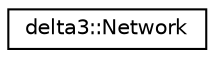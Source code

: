 digraph "Graphical Class Hierarchy"
{
  edge [fontname="Helvetica",fontsize="10",labelfontname="Helvetica",labelfontsize="10"];
  node [fontname="Helvetica",fontsize="10",shape=record];
  rankdir="LR";
  Node1 [label="delta3::Network",height=0.2,width=0.4,color="black", fillcolor="white", style="filled",URL="$classdelta3_1_1_network.html"];
}
